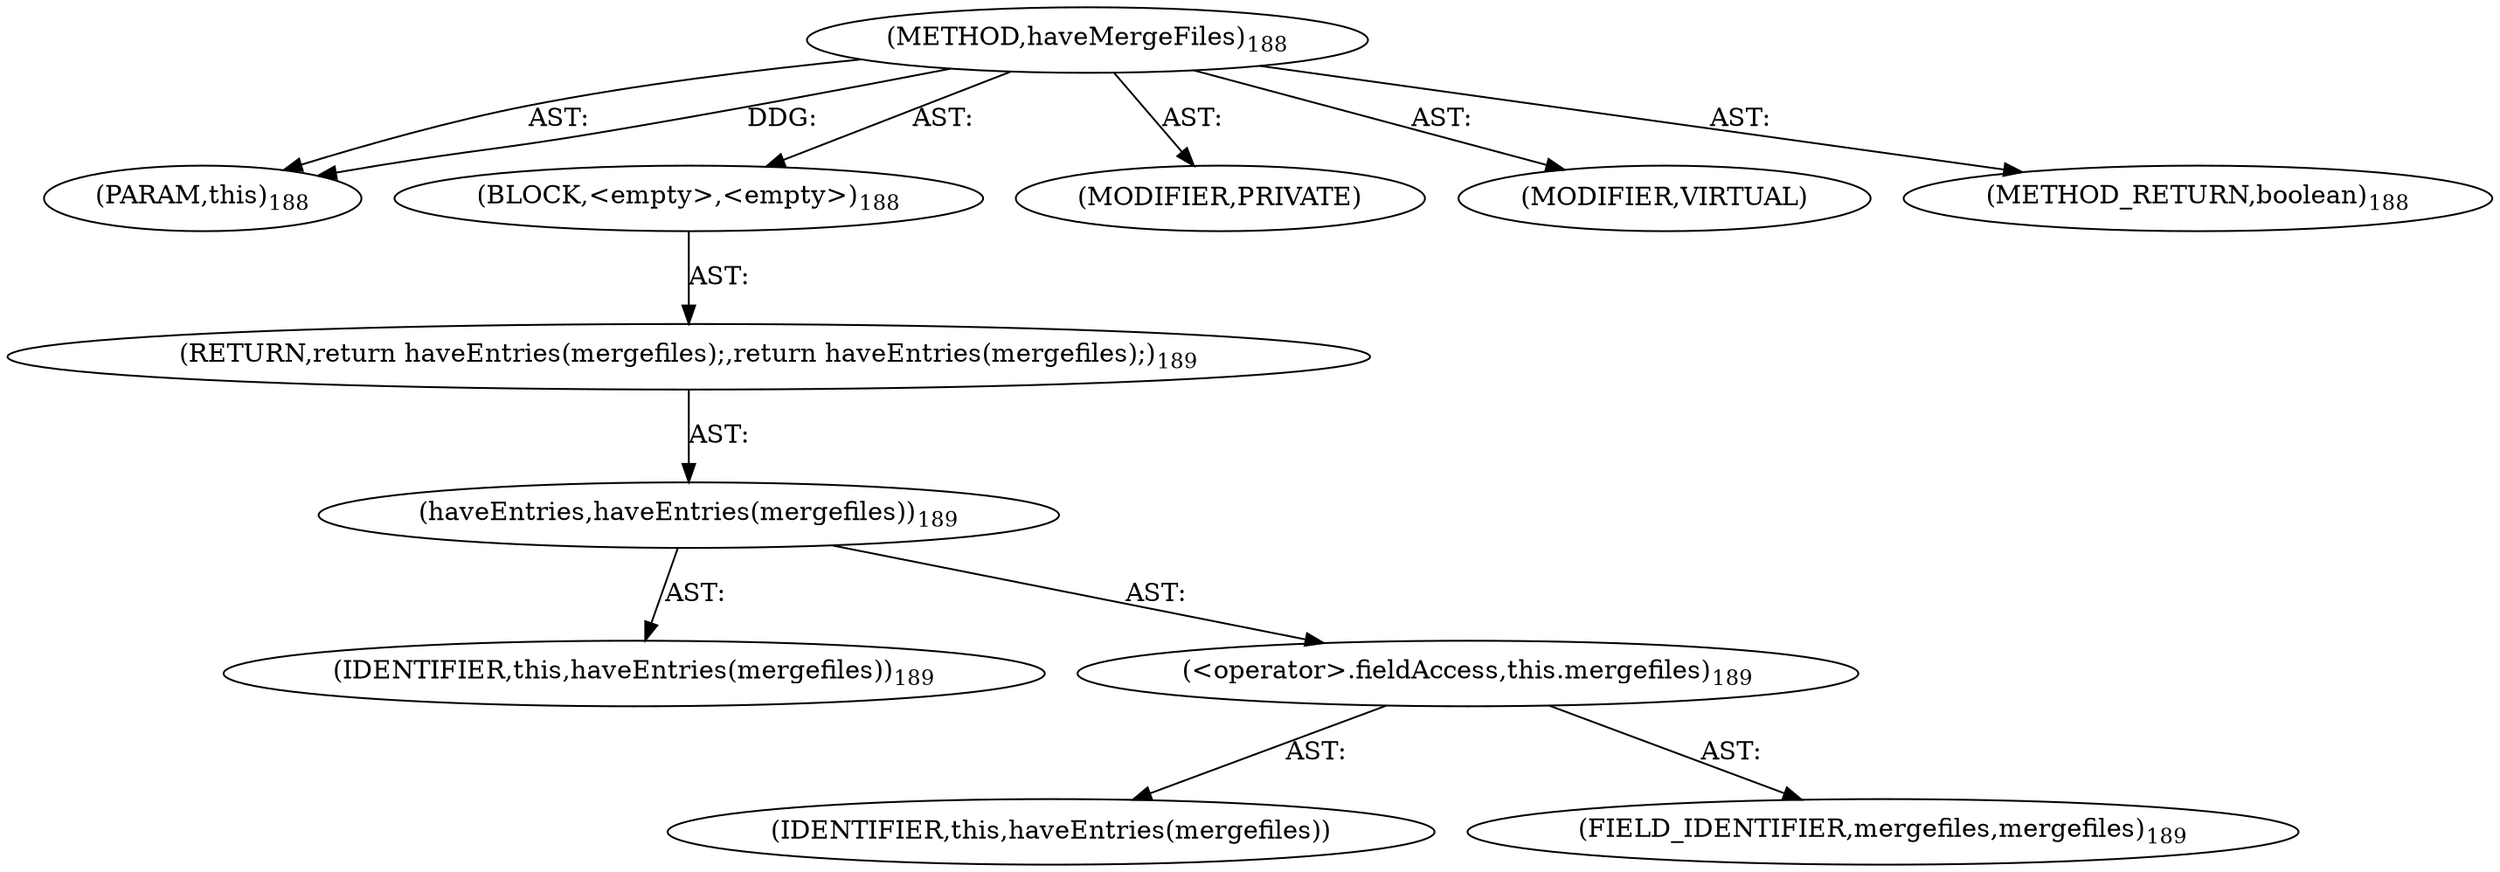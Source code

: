 digraph "haveMergeFiles" {  
"111669149704" [label = <(METHOD,haveMergeFiles)<SUB>188</SUB>> ]
"115964117000" [label = <(PARAM,this)<SUB>188</SUB>> ]
"25769803799" [label = <(BLOCK,&lt;empty&gt;,&lt;empty&gt;)<SUB>188</SUB>> ]
"146028888067" [label = <(RETURN,return haveEntries(mergefiles);,return haveEntries(mergefiles);)<SUB>189</SUB>> ]
"30064771167" [label = <(haveEntries,haveEntries(mergefiles))<SUB>189</SUB>> ]
"68719476762" [label = <(IDENTIFIER,this,haveEntries(mergefiles))<SUB>189</SUB>> ]
"30064771168" [label = <(&lt;operator&gt;.fieldAccess,this.mergefiles)<SUB>189</SUB>> ]
"68719476801" [label = <(IDENTIFIER,this,haveEntries(mergefiles))> ]
"55834574877" [label = <(FIELD_IDENTIFIER,mergefiles,mergefiles)<SUB>189</SUB>> ]
"133143986192" [label = <(MODIFIER,PRIVATE)> ]
"133143986193" [label = <(MODIFIER,VIRTUAL)> ]
"128849018888" [label = <(METHOD_RETURN,boolean)<SUB>188</SUB>> ]
  "111669149704" -> "115964117000"  [ label = "AST: "] 
  "111669149704" -> "25769803799"  [ label = "AST: "] 
  "111669149704" -> "133143986192"  [ label = "AST: "] 
  "111669149704" -> "133143986193"  [ label = "AST: "] 
  "111669149704" -> "128849018888"  [ label = "AST: "] 
  "25769803799" -> "146028888067"  [ label = "AST: "] 
  "146028888067" -> "30064771167"  [ label = "AST: "] 
  "30064771167" -> "68719476762"  [ label = "AST: "] 
  "30064771167" -> "30064771168"  [ label = "AST: "] 
  "30064771168" -> "68719476801"  [ label = "AST: "] 
  "30064771168" -> "55834574877"  [ label = "AST: "] 
  "111669149704" -> "115964117000"  [ label = "DDG: "] 
}
